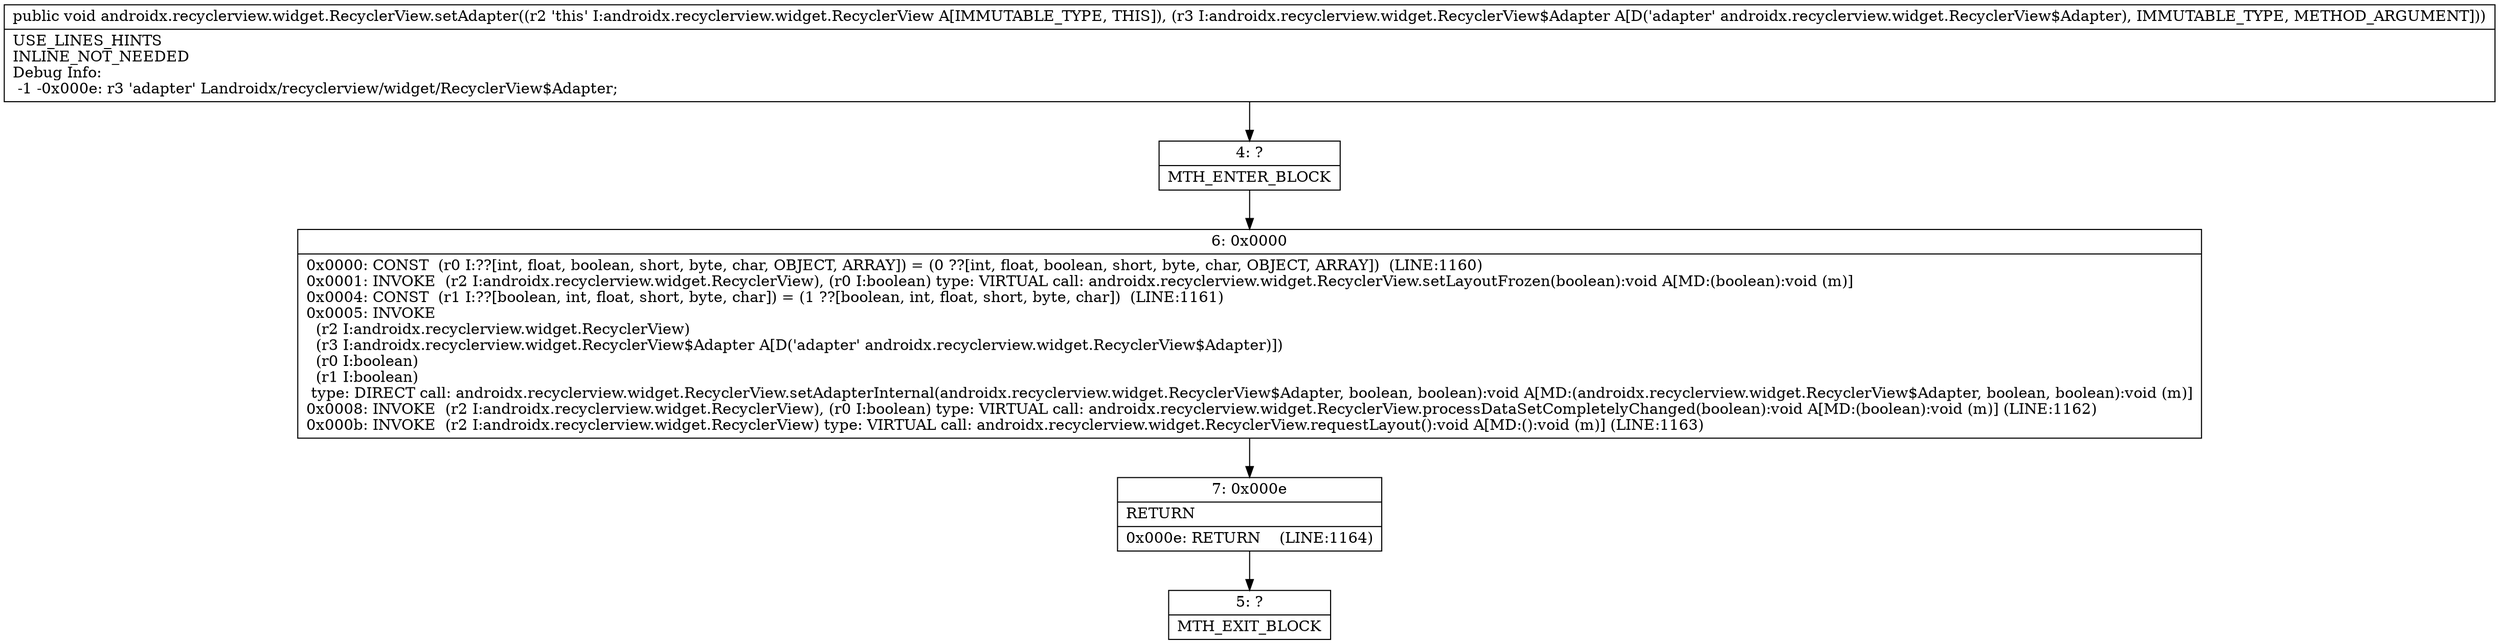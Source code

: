 digraph "CFG forandroidx.recyclerview.widget.RecyclerView.setAdapter(Landroidx\/recyclerview\/widget\/RecyclerView$Adapter;)V" {
Node_4 [shape=record,label="{4\:\ ?|MTH_ENTER_BLOCK\l}"];
Node_6 [shape=record,label="{6\:\ 0x0000|0x0000: CONST  (r0 I:??[int, float, boolean, short, byte, char, OBJECT, ARRAY]) = (0 ??[int, float, boolean, short, byte, char, OBJECT, ARRAY])  (LINE:1160)\l0x0001: INVOKE  (r2 I:androidx.recyclerview.widget.RecyclerView), (r0 I:boolean) type: VIRTUAL call: androidx.recyclerview.widget.RecyclerView.setLayoutFrozen(boolean):void A[MD:(boolean):void (m)]\l0x0004: CONST  (r1 I:??[boolean, int, float, short, byte, char]) = (1 ??[boolean, int, float, short, byte, char])  (LINE:1161)\l0x0005: INVOKE  \l  (r2 I:androidx.recyclerview.widget.RecyclerView)\l  (r3 I:androidx.recyclerview.widget.RecyclerView$Adapter A[D('adapter' androidx.recyclerview.widget.RecyclerView$Adapter)])\l  (r0 I:boolean)\l  (r1 I:boolean)\l type: DIRECT call: androidx.recyclerview.widget.RecyclerView.setAdapterInternal(androidx.recyclerview.widget.RecyclerView$Adapter, boolean, boolean):void A[MD:(androidx.recyclerview.widget.RecyclerView$Adapter, boolean, boolean):void (m)]\l0x0008: INVOKE  (r2 I:androidx.recyclerview.widget.RecyclerView), (r0 I:boolean) type: VIRTUAL call: androidx.recyclerview.widget.RecyclerView.processDataSetCompletelyChanged(boolean):void A[MD:(boolean):void (m)] (LINE:1162)\l0x000b: INVOKE  (r2 I:androidx.recyclerview.widget.RecyclerView) type: VIRTUAL call: androidx.recyclerview.widget.RecyclerView.requestLayout():void A[MD:():void (m)] (LINE:1163)\l}"];
Node_7 [shape=record,label="{7\:\ 0x000e|RETURN\l|0x000e: RETURN    (LINE:1164)\l}"];
Node_5 [shape=record,label="{5\:\ ?|MTH_EXIT_BLOCK\l}"];
MethodNode[shape=record,label="{public void androidx.recyclerview.widget.RecyclerView.setAdapter((r2 'this' I:androidx.recyclerview.widget.RecyclerView A[IMMUTABLE_TYPE, THIS]), (r3 I:androidx.recyclerview.widget.RecyclerView$Adapter A[D('adapter' androidx.recyclerview.widget.RecyclerView$Adapter), IMMUTABLE_TYPE, METHOD_ARGUMENT]))  | USE_LINES_HINTS\lINLINE_NOT_NEEDED\lDebug Info:\l  \-1 \-0x000e: r3 'adapter' Landroidx\/recyclerview\/widget\/RecyclerView$Adapter;\l}"];
MethodNode -> Node_4;Node_4 -> Node_6;
Node_6 -> Node_7;
Node_7 -> Node_5;
}


